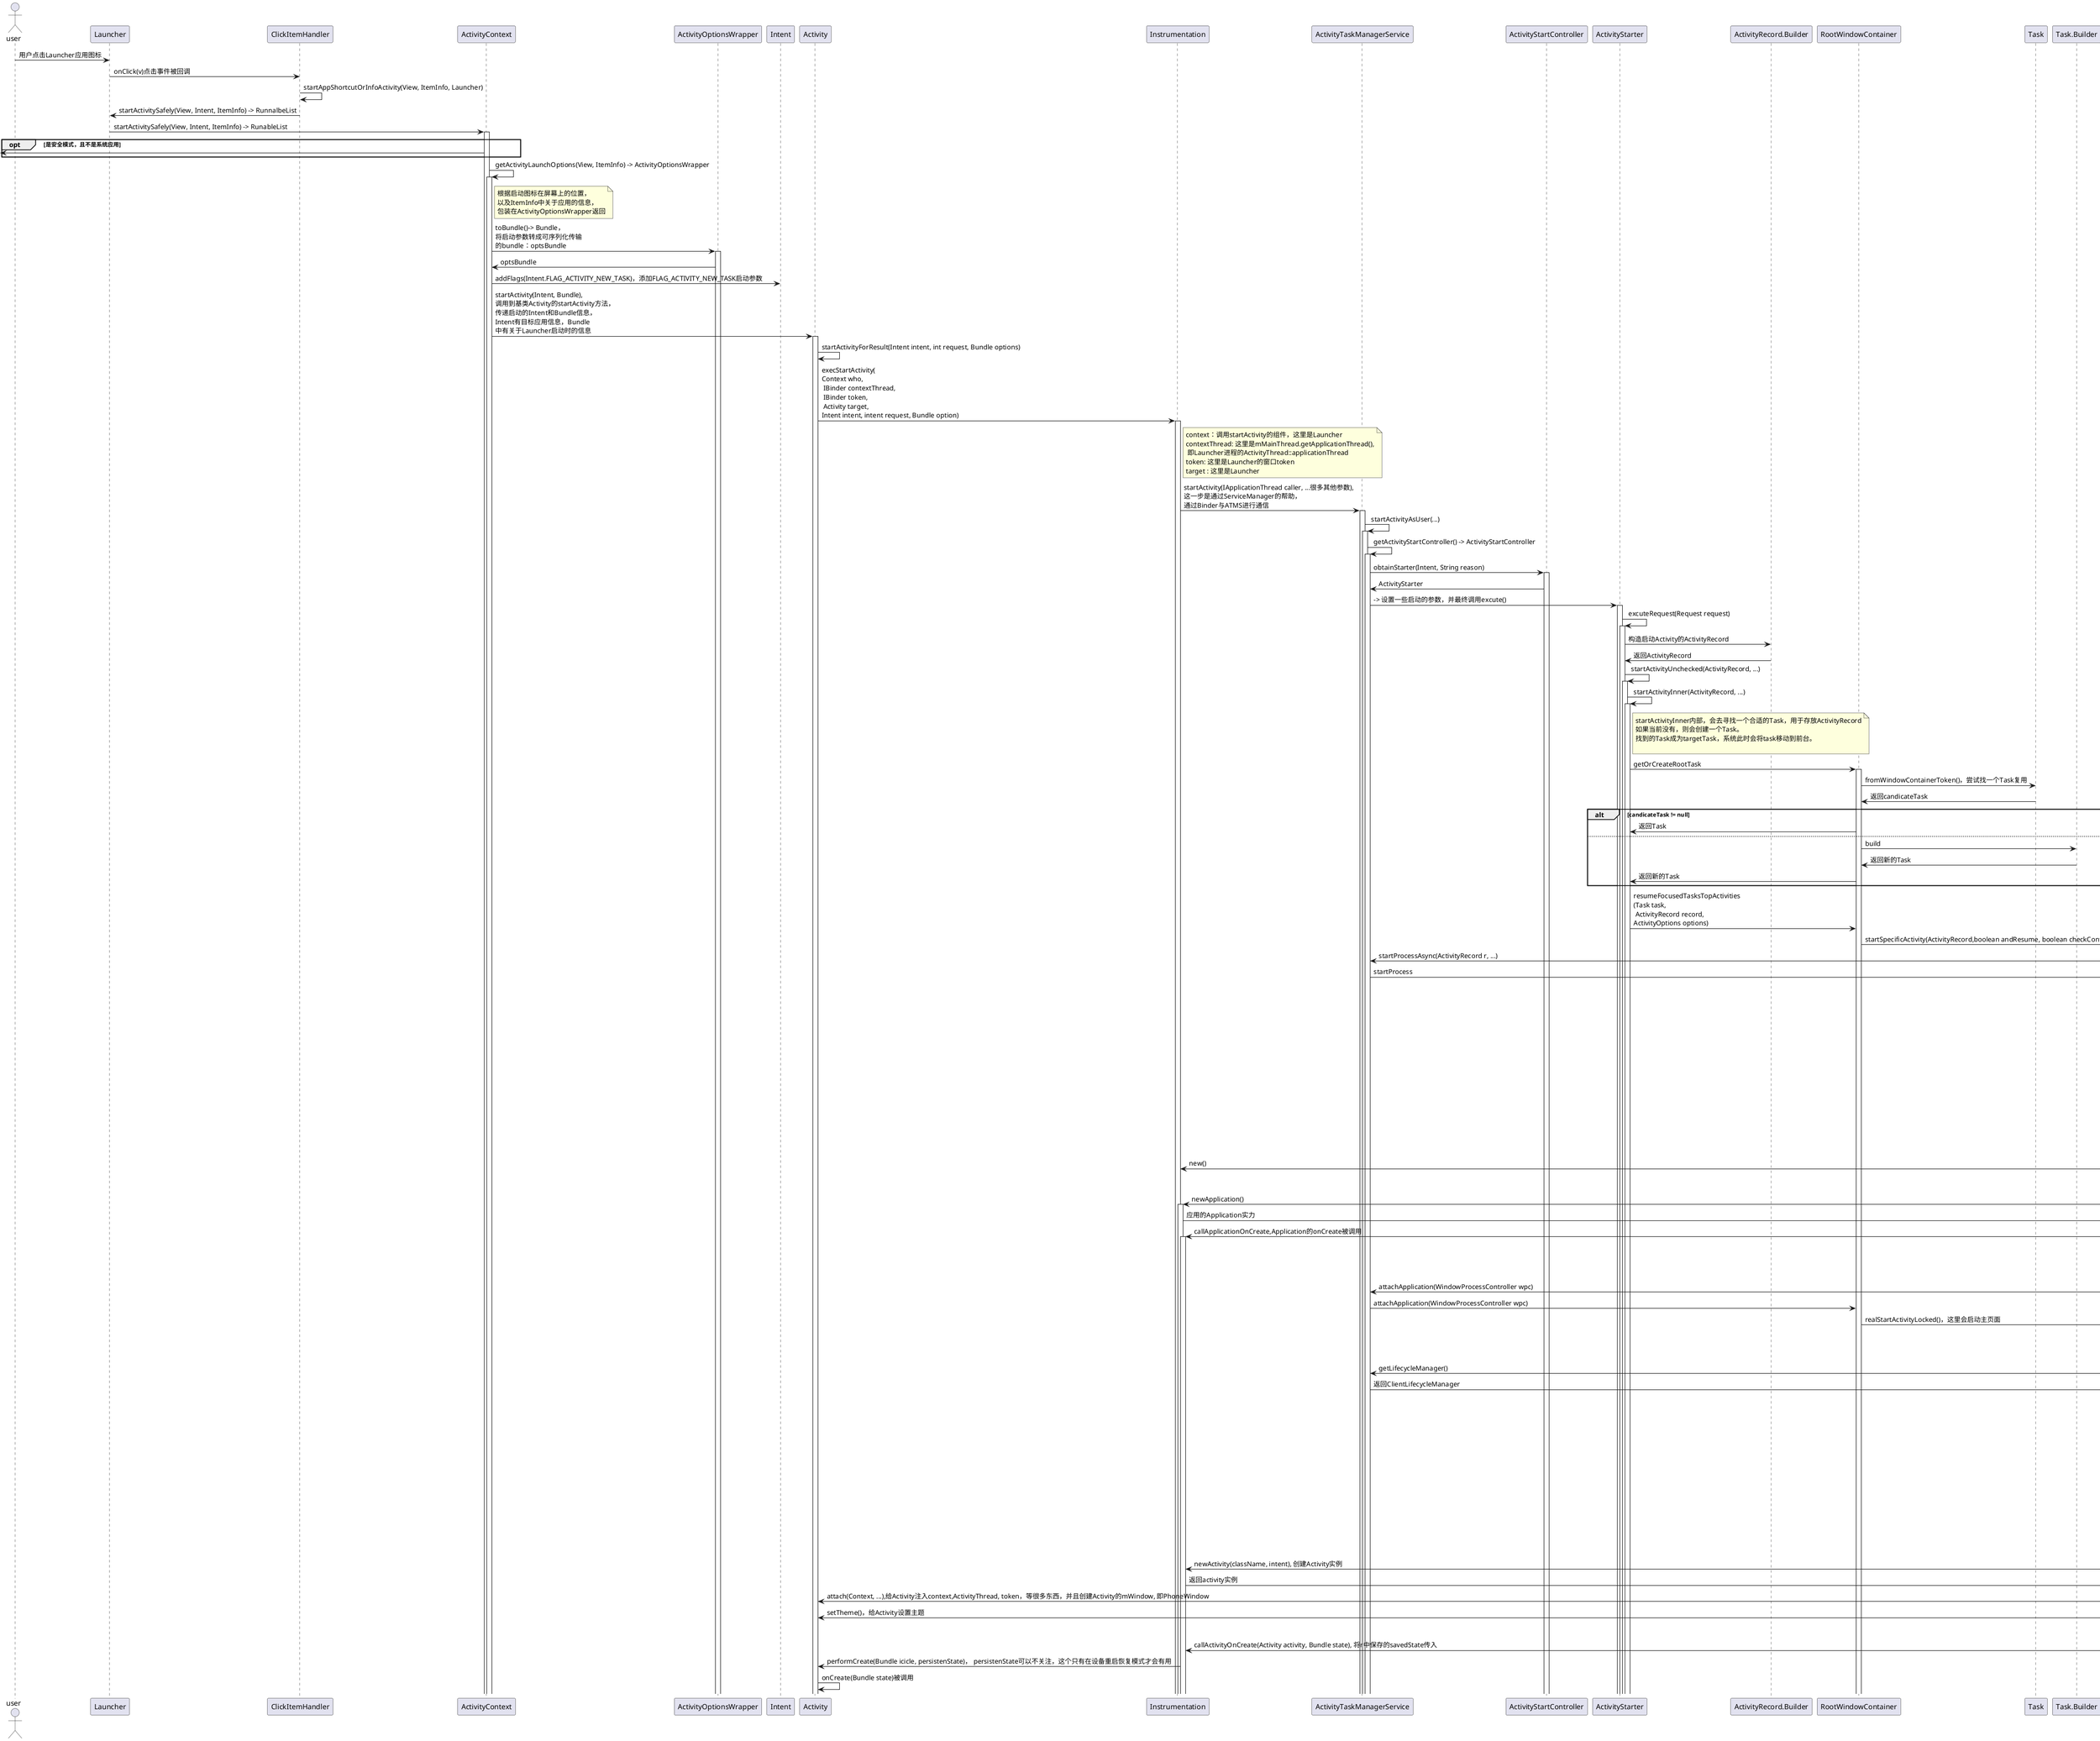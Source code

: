 @startuml

Actor user
participant Launcher
participant ClickItemHandler
participant ActivityContext
participant ActivityOptionsWrapper
participant Intent
participant Activity
participant Instrumentation
participant ActivityTaskManagerService as ATMS
user -> Launcher : 用户点击Launcher应用图标
Launcher -> ClickItemHandler: onClick(v)点击事件被回调
ClickItemHandler -> ClickItemHandler : startAppShortcutOrInfoActivity(View, ItemInfo, Launcher)
ClickItemHandler -> Launcher : startActivitySafely(View, Intent, ItemInfo) -> RunnalbeList
Launcher -> ActivityContext++: startActivitySafely(View, Intent, ItemInfo) -> RunableList
opt 是安全模式，且不是系统应用
  [<- ActivityContext
end
ActivityContext -> ActivityContext++: getActivityLaunchOptions(View, ItemInfo) -> ActivityOptionsWrapper
note right ActivityContext
根据启动图标在屏幕上的位置，
以及ItemInfo中关于应用的信息，
包装在ActivityOptionsWrapper返回
end note
ActivityContext -> ActivityOptionsWrapper++ : toBundle()-> Bundle，\n将启动参数转成可序列化传输\n的bundle：optsBundle
ActivityOptionsWrapper -> ActivityContext: optsBundle
ActivityContext -> Intent: addFlags(Intent.FLAG_ACTIVITY_NEW_TASK)，添加FLAG_ACTIVITY_NEW_TASK启动参数
ActivityContext -> Activity++ : startActivity(Intent, Bundle),\n调用到基类Activity的startActivity方法，\n传递启动的Intent和Bundle信息，\nIntent有目标应用信息，Bundle\n中有关于Launcher启动时的信息
Activity -> Activity: startActivityForResult(Intent intent, int request, Bundle options)
Activity -> Instrumentation ++: execStartActivity(\nContext who,\n IBinder contextThread,\n IBinder token,\n Activity target, \nIntent intent, intent request, Bundle option)
note right Instrumentation
  context：调用startActivity的组件，这里是Launcher
  contextThread: 这里是mMainThread.getApplicationThread(),
   即Launcher进程的ActivityThread::applicationThread
  token: 这里是Launcher的窗口token
  target : 这里是Launcher
end note
Instrumentation -> ATMS++: startActivity(IApplicationThread caller, ...很多其他参数),\n这一步是通过ServiceManager的帮助，\n通过Binder与ATMS进行通信
ATMS -> ATMS ++: startActivityAsUser(...)
ATMS -> ATMS ++: getActivityStartController() -> ActivityStartController
ATMS -> ActivityStartController++ : obtainStarter(Intent, String reason)
ActivityStartController -> ATMS: ActivityStarter
ATMS -> ActivityStarter++: -> 设置一些启动的参数，并最终调用excute()
ActivityStarter -> ActivityStarter++: excuteRequest(Request request)
ActivityStarter -> ActivityRecord.Builder: 构造启动Activity的ActivityRecord
ActivityStarter <- ActivityRecord.Builder: 返回ActivityRecord
ActivityStarter -> ActivityStarter++: startActivityUnchecked(ActivityRecord, ...)
ActivityStarter -> ActivityStarter++: startActivityInner(ActivityRecord, ...)
note right ActivityStarter
startActivityInner内部，会去寻找一个合适的Task，用于存放ActivityRecord
如果当前没有，则会创建一个Task。
找到的Task成为targetTask，系统此时会将task移动到前台。

end note
ActivityStarter -> RootWindowContainer++: getOrCreateRootTask
RootWindowContainer -> Task: fromWindowContainerToken()，尝试找一个Task复用
RootWindowContainer <- Task: 返回candicateTask
alt candicateTask != null
RootWindowContainer -> ActivityStarter: 返回Task
else 
RootWindowContainer -> Task.Builder : build
RootWindowContainer <- Task.Builder: 返回新的Task
ActivityStarter <- RootWindowContainer: 返回新的Task
end
ActivityStarter -> RootWindowContainer: resumeFocusedTasksTopActivities\n(Task task,\n ActivityRecord record, \nActivityOptions options)
RootWindowContainer -> ActivityTaskSupervisor: startSpecificActivity(ActivityRecord,boolean andResume, boolean checkConfig)
ActivityTaskSupervisor -> ATMS: startProcessAsync(ActivityRecord r, ...)
ATMS -> AMS : startProcess
AMS -> ProcessList : startProcessLocked-> ProcessRecord
ProcessList -> Zygote++: fork新进程，并调用ActivityThread.main方法
Zygote -> ActivityThread: main()
ActivityThread -> ActivityThread: initializeMainlineModules(),注册各种硬件服务，比如蓝牙、nfc、媒体等等
ActivityThread -> Looper: prepareMainLooper()，创建主线程Looper
ActivityThread -> ActivityThread: new(), 创建真正的activityThread对象
ActivityThread -> ActivityThread ++: attach()
ActivityThread -> ActivityManagerService : attachApplication(IApplicationThread appThread, int pid, ...),\n至此，AMS和ApplicationThread建立了连接
ActivityManagerService -> ApplicationThread: bindApplication(),binder跨进程调用
ApplicationThread -> Instrumentation: new()
ApplicationThread -> LoadedApk++: makeApplicationInner(boolean forceDefaulAppClass, Instrumentation) -> Application
note right: 这一步创建Application实例
LoadedApk -> Instrumentation++: newApplication()
Instrumentation -> LoadedApk++: 应用的Application实力
LoadedApk -> Instrumentation++: callApplicationOnCreate,Application的onCreate被调用
ApplicationThread <- LoadedApk: application
ActivityManagerService -> ActivityManagerService: finishAttachApplicationInner
ActivityManagerService -> ATMS: attachApplication(WindowProcessController wpc)
ATMS -> RootWindowContainer: attachApplication(WindowProcessController wpc)
RootWindowContainer -> ActivityTaskSupervisor: realStartActivityLocked()，这里会启动主页面
ActivityTaskSupervisor -> ClientTransaction : 通过事务，执行Activity创建、执行到resume的生命周期
ClientTransaction -> ClientTransactionItem: 依次构造LaunchActivityItem\PauseActivityItem\ResumeActivityItem等等事务
ActivityTaskSupervisor -> ATMS: getLifecycleManager()
ATMS -> ActivityTaskSupervisor: 返回ClientLifecycleManager
ActivityTaskSupervisor -> ClientLifecycleManager: scheduleTransaction（）,调度事务
ClientLifecycleManager -> ApplicationThread: scheduleTransaction(ClientTransaction)，
ApplicationThread -> ActivityThread: scheduleTransaction
ActivityThread -> ActivityThread: excuete()执行事务
ActivityThread -> ActivityThread: cyclerToPath()，将事务请求映射到对应的生命周期状态
ActivityThread -> ActivityThread: handlerLaunchActivity(),
ActivityThread -> ActivityThread: performLaunchActivity(), 
ActivityThread -> ActivityThread: createBaseContextForActivity(ActivityClientRecord r): 为Activity创建Context
ActivityThread -> Instrumentation: newActivity(className, intent), 创建Activity实例
Instrumentation -> ActivityThread: 返回activity实例
ActivityThread -> Activity: attach(Context, ...),给Activity注入context,ActivityThread, token，等很多东西，并且创建Activity的mWindow, 即PhoneWindow
ActivityThread -> Activity: setTheme()，给Activity设置主题
ActivityThread -> ActivityClientRecord: r.activity = activity
ActivityThread -> Instrumentation : callActivityOnCreate(Activity activity, Bundle state), 将r中保存的savedState传入
Instrumentation -> Activity: performCreate(Bundle icicle, persistenState)， persistenState可以不关注，这个只有在设备重启恢复模式才会有用
Activity -> Activity: onCreate(Bundle state)被调用
@enduml